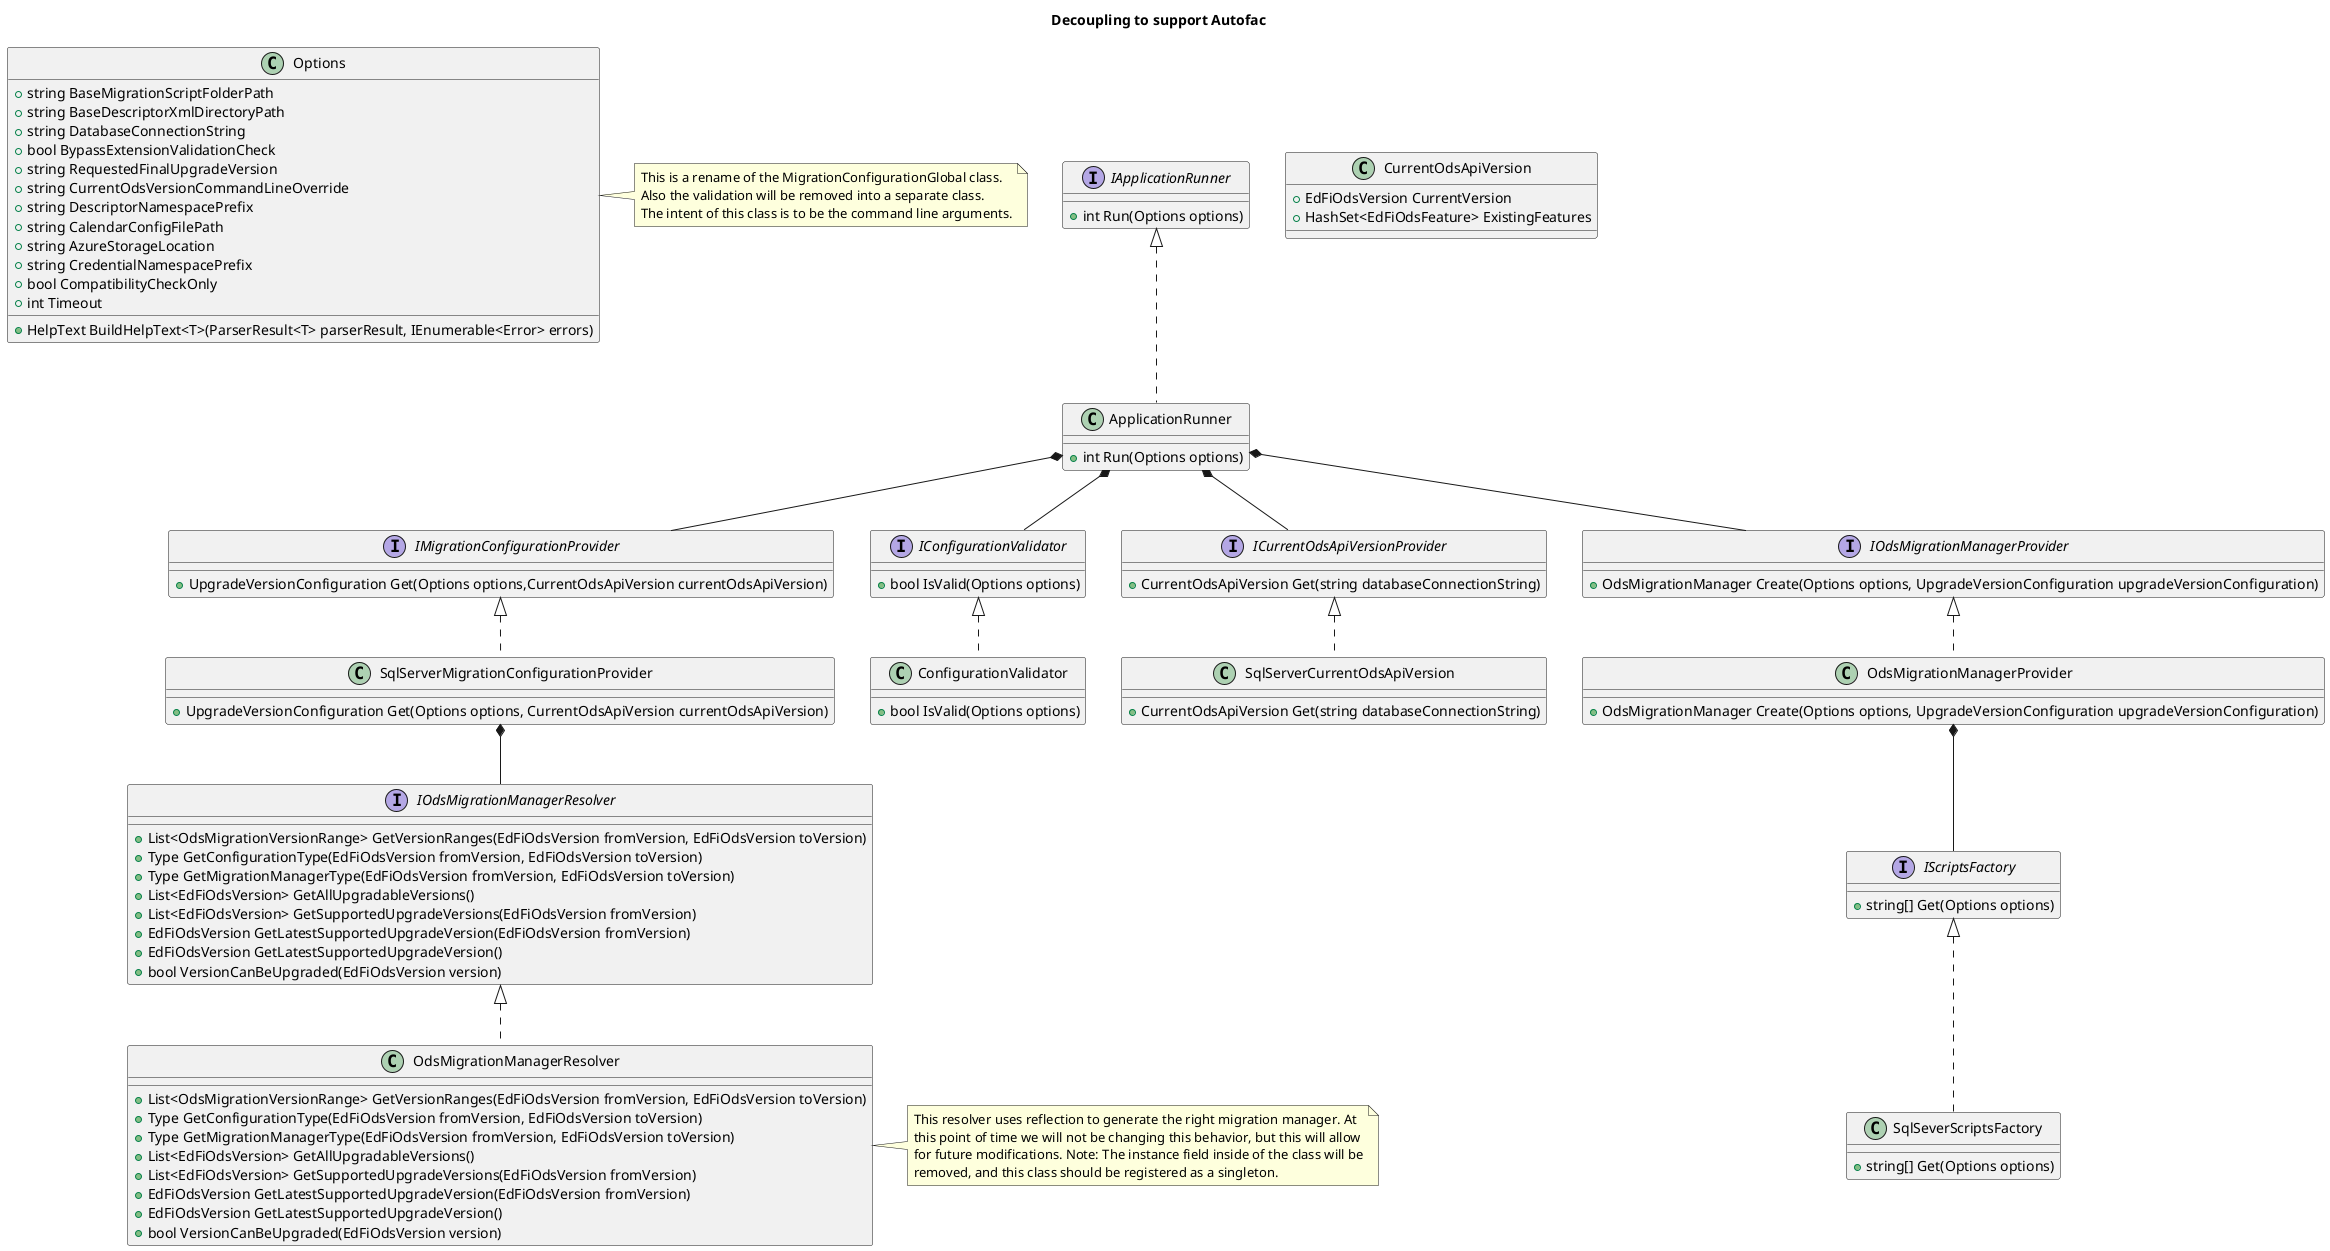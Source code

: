 @startuml

title Decoupling to support Autofac

class Options {
    +string BaseMigrationScriptFolderPath
    +string BaseDescriptorXmlDirectoryPath
    +string DatabaseConnectionString
    +bool BypassExtensionValidationCheck
    +string RequestedFinalUpgradeVersion
    +string CurrentOdsVersionCommandLineOverride
    +string DescriptorNamespacePrefix
    +string CalendarConfigFilePath
    +string AzureStorageLocation
    +string CredentialNamespacePrefix
    +bool CompatibilityCheckOnly
    +int Timeout
    +HelpText BuildHelpText<T>(ParserResult<T> parserResult, IEnumerable<Error> errors)
}

note as N0
This is a rename of the MigrationConfigurationGlobal class.
Also the validation will be removed into a separate class.
The intent of this class is to be the command line arguments.
end note

Options . N0

class CurrentOdsApiVersion {
    +EdFiOdsVersion CurrentVersion
    +HashSet<EdFiOdsFeature> ExistingFeatures
}



interface IMigrationConfigurationProvider {
    +UpgradeVersionConfiguration Get(Options options,CurrentOdsApiVersion currentOdsApiVersion)
}

interface IApplicationRunner {
    +int Run(Options options)
}

interface IConfigurationValidator {
    +bool IsValid(Options options)
}

interface ICurrentOdsApiVersionProvider {
    +CurrentOdsApiVersion Get(string databaseConnectionString)
}

class SqlServerCurrentOdsApiVersion implements ICurrentOdsApiVersionProvider {
    +CurrentOdsApiVersion Get(string databaseConnectionString)
}

class ConfigurationValidator implements IConfigurationValidator {
    +bool IsValid(Options options)
}

class SqlServerMigrationConfigurationProvider implements IMigrationConfigurationProvider {
    +UpgradeVersionConfiguration Get(Options options, CurrentOdsApiVersion currentOdsApiVersion)
}

interface IOdsMigrationManagerProvider {
    +OdsMigrationManager Create(Options options, UpgradeVersionConfiguration upgradeVersionConfiguration)
}

class OdsMigrationManagerProvider implements IOdsMigrationManagerProvider {
    +OdsMigrationManager Create(Options options, UpgradeVersionConfiguration upgradeVersionConfiguration)
}

class ApplicationRunner implements IApplicationRunner {
    +int Run(Options options)
}

interface IScriptsFactory {
    +string[] Get(Options options)
}

class SqlSeverScriptsFactory implements IScriptsFactory {
    +string[] Get(Options options)
}

interface IOdsMigrationManagerResolver {
    +List<OdsMigrationVersionRange> GetVersionRanges(EdFiOdsVersion fromVersion, EdFiOdsVersion toVersion)
    +Type GetConfigurationType(EdFiOdsVersion fromVersion, EdFiOdsVersion toVersion)
    +Type GetMigrationManagerType(EdFiOdsVersion fromVersion, EdFiOdsVersion toVersion)
    +List<EdFiOdsVersion> GetAllUpgradableVersions()
    +List<EdFiOdsVersion> GetSupportedUpgradeVersions(EdFiOdsVersion fromVersion)
    +EdFiOdsVersion GetLatestSupportedUpgradeVersion(EdFiOdsVersion fromVersion)
    +EdFiOdsVersion GetLatestSupportedUpgradeVersion()
    +bool VersionCanBeUpgraded(EdFiOdsVersion version)
}

class OdsMigrationManagerResolver implements IOdsMigrationManagerResolver{
    +List<OdsMigrationVersionRange> GetVersionRanges(EdFiOdsVersion fromVersion, EdFiOdsVersion toVersion)
    +Type GetConfigurationType(EdFiOdsVersion fromVersion, EdFiOdsVersion toVersion)
    +Type GetMigrationManagerType(EdFiOdsVersion fromVersion, EdFiOdsVersion toVersion)
    +List<EdFiOdsVersion> GetAllUpgradableVersions()
    +List<EdFiOdsVersion> GetSupportedUpgradeVersions(EdFiOdsVersion fromVersion)
    +EdFiOdsVersion GetLatestSupportedUpgradeVersion(EdFiOdsVersion fromVersion)
    +EdFiOdsVersion GetLatestSupportedUpgradeVersion()
    +bool VersionCanBeUpgraded(EdFiOdsVersion version)
}

note as N1
This resolver uses reflection to generate the right migration manager. At
this point of time we will not be changing this behavior, but this will allow
for future modifications. Note: The instance field inside of the class will be
removed, and this class should be registered as a singleton.
end note

OdsMigrationManagerResolver . N1

ApplicationRunner *-- IMigrationConfigurationProvider
ApplicationRunner *-- IConfigurationValidator
ApplicationRunner *-- IOdsMigrationManagerProvider
ApplicationRunner *-- ICurrentOdsApiVersionProvider

OdsMigrationManagerProvider *-- IScriptsFactory

SqlServerMigrationConfigurationProvider *-- IOdsMigrationManagerResolver
@enduml
